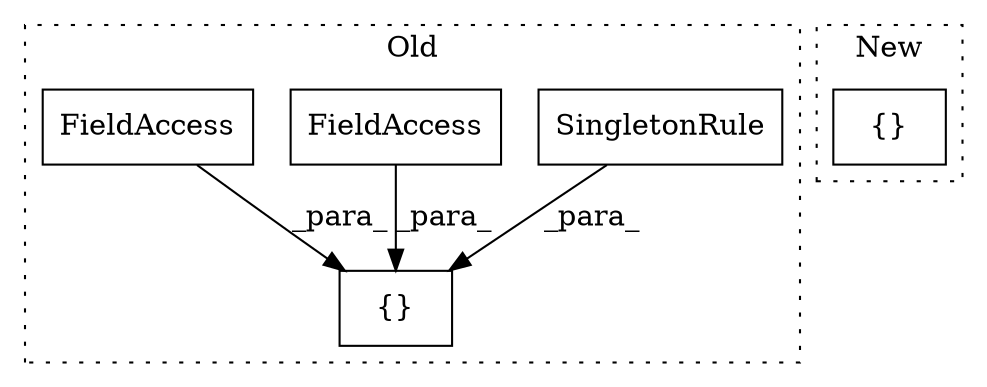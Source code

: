 digraph G {
subgraph cluster0 {
1 [label="SingletonRule" a="32" s="14370,14412" l="14,1" shape="box"];
3 [label="{}" a="4" s="14231,14771" l="1,1" shape="box"];
4 [label="FieldAccess" a="22" s="14740" l="17" shape="box"];
5 [label="FieldAccess" a="22" s="14620" l="25" shape="box"];
label = "Old";
style="dotted";
}
subgraph cluster1 {
2 [label="{}" a="4" s="14318,15013" l="1,1" shape="box"];
label = "New";
style="dotted";
}
1 -> 3 [label="_para_"];
4 -> 3 [label="_para_"];
5 -> 3 [label="_para_"];
}